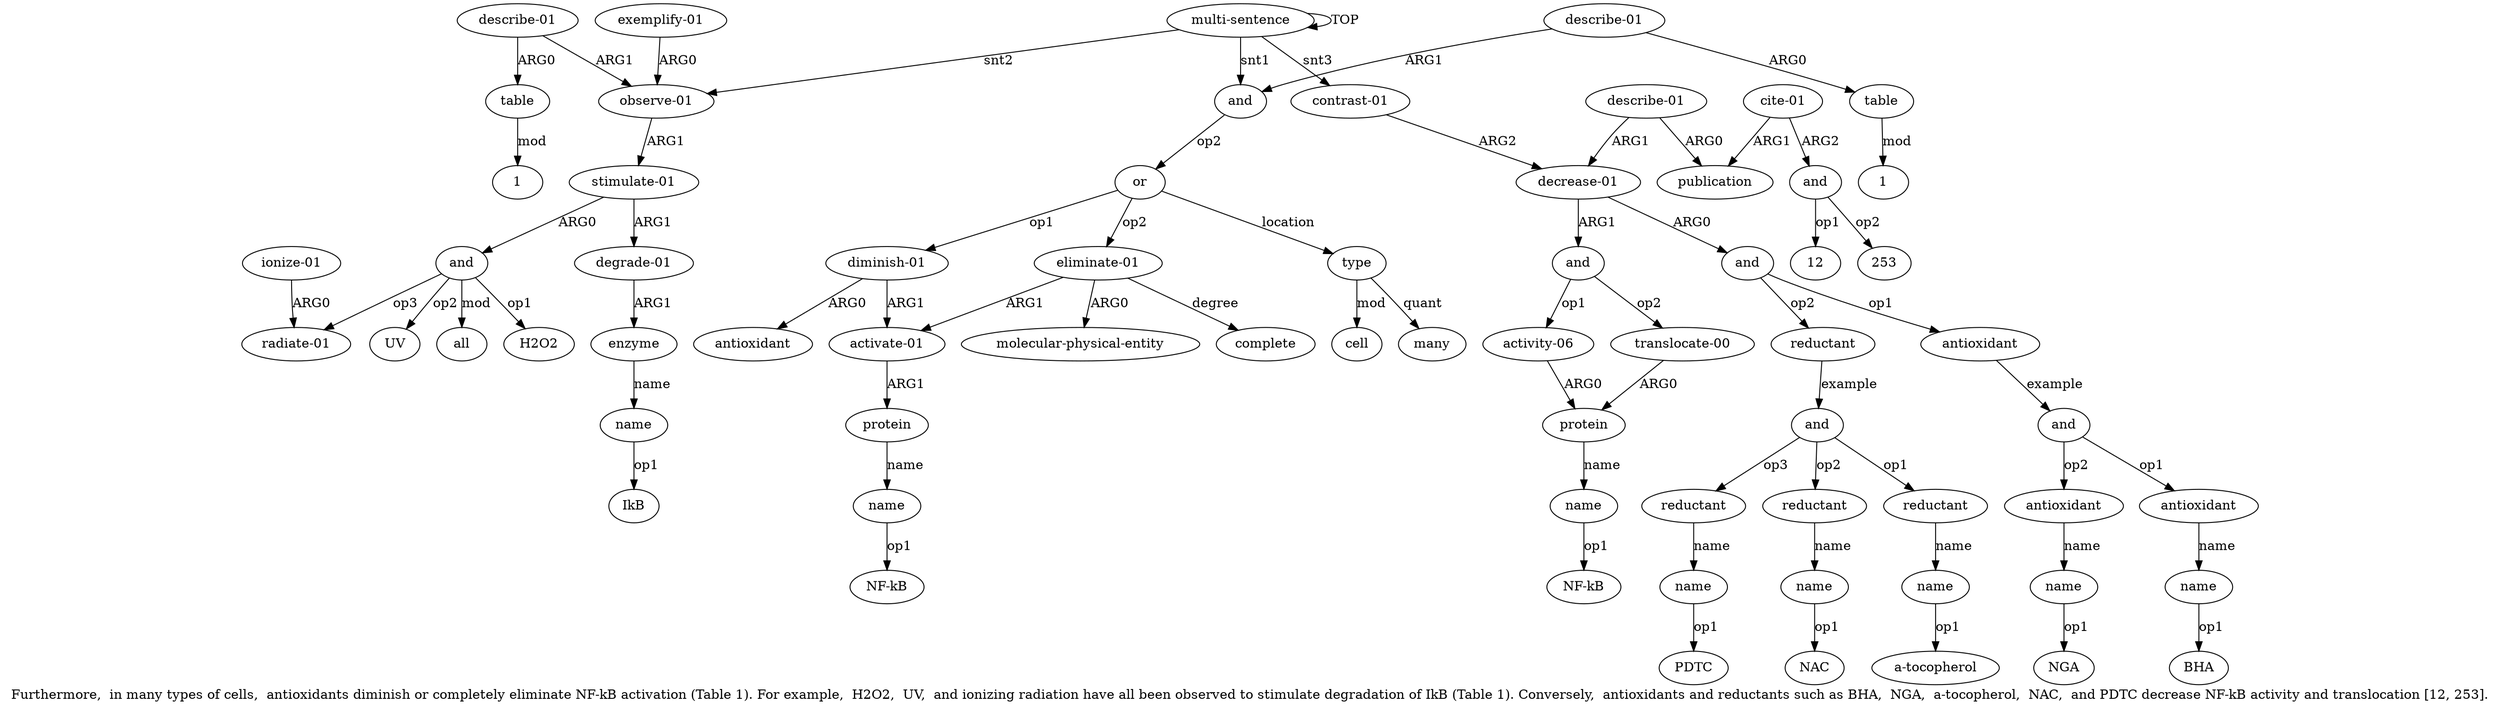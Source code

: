 digraph  {
	graph [label="Furthermore,  in many types of cells,  antioxidants diminish or completely eliminate NF-kB activation (Table 1). For example,  H2O2,  \
UV,  and ionizing radiation have all been observed to stimulate degradation of IkB (Table 1). Conversely,  antioxidants and reductants \
such as BHA,  NGA,  a-tocopherol,  NAC,  and PDTC decrease NF-kB activity and translocation [12, 253]."];
	node [label="\N"];
	a20	 [color=black,
		gold_ind=20,
		gold_label=UV,
		label=UV,
		test_ind=20,
		test_label=UV];
	a21	 [color=black,
		gold_ind=21,
		gold_label="radiate-01",
		label="radiate-01",
		test_ind=21,
		test_label="radiate-01"];
	a22	 [color=black,
		gold_ind=22,
		gold_label="ionize-01",
		label="ionize-01",
		test_ind=22,
		test_label="ionize-01"];
	a22 -> a21 [key=0,
	color=black,
	gold_label=ARG0,
	label=ARG0,
	test_label=ARG0];
a23 [color=black,
	gold_ind=23,
	gold_label=all,
	label=all,
	test_ind=23,
	test_label=all];
a24 [color=black,
	gold_ind=24,
	gold_label="degrade-01",
	label="degrade-01",
	test_ind=24,
	test_label="degrade-01"];
a25 [color=black,
	gold_ind=25,
	gold_label=enzyme,
	label=enzyme,
	test_ind=25,
	test_label=enzyme];
a24 -> a25 [key=0,
color=black,
gold_label=ARG1,
label=ARG1,
test_label=ARG1];
a26 [color=black,
gold_ind=26,
gold_label=name,
label=name,
test_ind=26,
test_label=name];
a25 -> a26 [key=0,
color=black,
gold_label=name,
label=name,
test_label=name];
"a26 IkB" [color=black,
gold_ind=-1,
gold_label=IkB,
label=IkB,
test_ind=-1,
test_label=IkB];
a26 -> "a26 IkB" [key=0,
color=black,
gold_label=op1,
label=op1,
test_label=op1];
a27 [color=black,
gold_ind=27,
gold_label="describe-01",
label="describe-01",
test_ind=27,
test_label="describe-01"];
a28 [color=black,
gold_ind=28,
gold_label=table,
label=table,
test_ind=28,
test_label=table];
a27 -> a28 [key=0,
color=black,
gold_label=ARG0,
label=ARG0,
test_label=ARG0];
a16 [color=black,
gold_ind=16,
gold_label="observe-01",
label="observe-01",
test_ind=16,
test_label="observe-01"];
a27 -> a16 [key=0,
color=black,
gold_label=ARG1,
label=ARG1,
test_label=ARG1];
"a28 1" [color=black,
gold_ind=-1,
gold_label=1,
label=1,
test_ind=-1,
test_label=1];
a28 -> "a28 1" [key=0,
color=black,
gold_label=mod,
label=mod,
test_label=mod];
a29 [color=black,
gold_ind=29,
gold_label="exemplify-01",
label="exemplify-01",
test_ind=29,
test_label="exemplify-01"];
a29 -> a16 [key=0,
color=black,
gold_label=ARG0,
label=ARG0,
test_label=ARG0];
a31 [color=black,
gold_ind=31,
gold_label="decrease-01",
label="decrease-01",
test_ind=31,
test_label="decrease-01"];
a32 [color=black,
gold_ind=32,
gold_label=and,
label=and,
test_ind=32,
test_label=and];
a31 -> a32 [key=0,
color=black,
gold_label=ARG0,
label=ARG0,
test_label=ARG0];
a47 [color=black,
gold_ind=47,
gold_label=and,
label=and,
test_ind=47,
test_label=and];
a31 -> a47 [key=0,
color=black,
gold_label=ARG1,
label=ARG1,
test_label=ARG1];
"a42 a-tocopherol" [color=black,
gold_ind=-1,
gold_label="a-tocopherol",
label="a-tocopherol",
test_ind=-1,
test_label="a-tocopherol"];
"a15 1" [color=black,
gold_ind=-1,
gold_label=1,
label=1,
test_ind=-1,
test_label=1];
a30 [color=black,
gold_ind=30,
gold_label="contrast-01",
label="contrast-01",
test_ind=30,
test_label="contrast-01"];
a30 -> a31 [key=0,
color=black,
gold_label=ARG2,
label=ARG2,
test_label=ARG2];
"a7 NF-kB" [color=black,
gold_ind=-1,
gold_label="NF-kB",
label="NF-kB",
test_ind=-1,
test_label="NF-kB"];
"a38 NGA" [color=black,
gold_ind=-1,
gold_label=NGA,
label=NGA,
test_ind=-1,
test_label=NGA];
a37 [color=black,
gold_ind=37,
gold_label=antioxidant,
label=antioxidant,
test_ind=37,
test_label=antioxidant];
a38 [color=black,
gold_ind=38,
gold_label=name,
label=name,
test_ind=38,
test_label=name];
a37 -> a38 [key=0,
color=black,
gold_label=name,
label=name,
test_label=name];
"a36 BHA" [color=black,
gold_ind=-1,
gold_label=BHA,
label=BHA,
test_ind=-1,
test_label=BHA];
a36 [color=black,
gold_ind=36,
gold_label=name,
label=name,
test_ind=36,
test_label=name];
a36 -> "a36 BHA" [key=0,
color=black,
gold_label=op1,
label=op1,
test_label=op1];
a33 [color=black,
gold_ind=33,
gold_label=antioxidant,
label=antioxidant,
test_ind=33,
test_label=antioxidant];
a34 [color=black,
gold_ind=34,
gold_label=and,
label=and,
test_ind=34,
test_label=and];
a33 -> a34 [key=0,
color=black,
gold_label=example,
label=example,
test_label=example];
a35 [color=black,
gold_ind=35,
gold_label=antioxidant,
label=antioxidant,
test_ind=35,
test_label=antioxidant];
a35 -> a36 [key=0,
color=black,
gold_label=name,
label=name,
test_label=name];
"a44 NAC" [color=black,
gold_ind=-1,
gold_label=NAC,
label=NAC,
test_ind=-1,
test_label=NAC];
"a46 PDTC" [color=black,
gold_ind=-1,
gold_label=PDTC,
label=PDTC,
test_ind=-1,
test_label=PDTC];
a34 -> a37 [key=0,
color=black,
gold_label=op2,
label=op2,
test_label=op2];
a34 -> a35 [key=0,
color=black,
gold_label=op1,
label=op1,
test_label=op1];
"a55 253" [color=black,
gold_ind=-1,
gold_label=253,
label=253,
test_ind=-1,
test_label=253];
a51 [color=black,
gold_ind=51,
gold_label="translocate-00",
label="translocate-00",
test_ind=51,
test_label="translocate-00"];
a49 [color=black,
gold_ind=49,
gold_label=protein,
label=protein,
test_ind=49,
test_label=protein];
a51 -> a49 [key=0,
color=black,
gold_label=ARG0,
label=ARG0,
test_label=ARG0];
a50 [color=black,
gold_ind=50,
gold_label=name,
label=name,
test_ind=50,
test_label=name];
"a50 NF-kB" [color=black,
gold_ind=-1,
gold_label="NF-kB",
label="NF-kB",
test_ind=-1,
test_label="NF-kB"];
a50 -> "a50 NF-kB" [key=0,
color=black,
gold_label=op1,
label=op1,
test_label=op1];
a53 [color=black,
gold_ind=53,
gold_label=publication,
label=publication,
test_ind=53,
test_label=publication];
a52 [color=black,
gold_ind=52,
gold_label="describe-01",
label="describe-01",
test_ind=52,
test_label="describe-01"];
a52 -> a31 [key=0,
color=black,
gold_label=ARG1,
label=ARG1,
test_label=ARG1];
a52 -> a53 [key=0,
color=black,
gold_label=ARG0,
label=ARG0,
test_label=ARG0];
a55 [color=black,
gold_ind=55,
gold_label=and,
label=and,
test_ind=55,
test_label=and];
a55 -> "a55 253" [key=0,
color=black,
gold_label=op2,
label=op2,
test_label=op2];
"a55 12" [color=black,
gold_ind=-1,
gold_label=12,
label=12,
test_ind=-1,
test_label=12];
a55 -> "a55 12" [key=0,
color=black,
gold_label=op1,
label=op1,
test_label=op1];
a54 [color=black,
gold_ind=54,
gold_label="cite-01",
label="cite-01",
test_ind=54,
test_label="cite-01"];
a54 -> a53 [key=0,
color=black,
gold_label=ARG1,
label=ARG1,
test_label=ARG1];
a54 -> a55 [key=0,
color=black,
gold_label=ARG2,
label=ARG2,
test_label=ARG2];
a32 -> a33 [key=0,
color=black,
gold_label=op1,
label=op1,
test_label=op1];
a39 [color=black,
gold_ind=39,
gold_label=reductant,
label=reductant,
test_ind=39,
test_label=reductant];
a32 -> a39 [key=0,
color=black,
gold_label=op2,
label=op2,
test_label=op2];
a15 [color=black,
gold_ind=15,
gold_label=table,
label=table,
test_ind=15,
test_label=table];
a15 -> "a15 1" [key=0,
color=black,
gold_label=mod,
label=mod,
test_label=mod];
a14 [color=black,
gold_ind=14,
gold_label="describe-01",
label="describe-01",
test_ind=14,
test_label="describe-01"];
a14 -> a15 [key=0,
color=black,
gold_label=ARG0,
label=ARG0,
test_label=ARG0];
a1 [color=black,
gold_ind=1,
gold_label=and,
label=and,
test_ind=1,
test_label=and];
a14 -> a1 [key=0,
color=black,
gold_label=ARG1,
label=ARG1,
test_label=ARG1];
a17 [color=black,
gold_ind=17,
gold_label="stimulate-01",
label="stimulate-01",
test_ind=17,
test_label="stimulate-01"];
a17 -> a24 [key=0,
color=black,
gold_label=ARG1,
label=ARG1,
test_label=ARG1];
a18 [color=black,
gold_ind=18,
gold_label=and,
label=and,
test_ind=18,
test_label=and];
a17 -> a18 [key=0,
color=black,
gold_label=ARG0,
label=ARG0,
test_label=ARG0];
a16 -> a17 [key=0,
color=black,
gold_label=ARG1,
label=ARG1,
test_label=ARG1];
a11 [color=black,
gold_ind=11,
gold_label=type,
label=type,
test_ind=11,
test_label=type];
a13 [color=black,
gold_ind=13,
gold_label=many,
label=many,
test_ind=13,
test_label=many];
a11 -> a13 [key=0,
color=black,
gold_label=quant,
label=quant,
test_label=quant];
a12 [color=black,
gold_ind=12,
gold_label=cell,
label=cell,
test_ind=12,
test_label=cell];
a11 -> a12 [key=0,
color=black,
gold_label=mod,
label=mod,
test_label=mod];
a10 [color=black,
gold_ind=10,
gold_label=complete,
label=complete,
test_ind=10,
test_label=complete];
a40 [color=black,
gold_ind=40,
gold_label=and,
label=and,
test_ind=40,
test_label=and];
a39 -> a40 [key=0,
color=black,
gold_label=example,
label=example,
test_label=example];
a38 -> "a38 NGA" [key=0,
color=black,
gold_label=op1,
label=op1,
test_label=op1];
a19 [color=black,
gold_ind=19,
gold_label=H2O2,
label=H2O2,
test_ind=19,
test_label=H2O2];
a18 -> a20 [key=0,
color=black,
gold_label=op2,
label=op2,
test_label=op2];
a18 -> a21 [key=0,
color=black,
gold_label=op3,
label=op3,
test_label=op3];
a18 -> a23 [key=0,
color=black,
gold_label=mod,
label=mod,
test_label=mod];
a18 -> a19 [key=0,
color=black,
gold_label=op1,
label=op1,
test_label=op1];
a2 [color=black,
gold_ind=2,
gold_label=or,
label=or,
test_ind=2,
test_label=or];
a1 -> a2 [key=0,
color=black,
gold_label=op2,
label=op2,
test_label=op2];
a0 [color=black,
gold_ind=0,
gold_label="multi-sentence",
label="multi-sentence",
test_ind=0,
test_label="multi-sentence"];
a0 -> a30 [key=0,
color=black,
gold_label=snt3,
label=snt3,
test_label=snt3];
a0 -> a16 [key=0,
color=black,
gold_label=snt2,
label=snt2,
test_label=snt2];
a0 -> a1 [key=0,
color=black,
gold_label=snt1,
label=snt1,
test_label=snt1];
a0 -> a0 [key=0,
color=black,
gold_label=TOP,
label=TOP,
test_label=TOP];
a3 [color=black,
gold_ind=3,
gold_label="diminish-01",
label="diminish-01",
test_ind=3,
test_label="diminish-01"];
a5 [color=black,
gold_ind=5,
gold_label="activate-01",
label="activate-01",
test_ind=5,
test_label="activate-01"];
a3 -> a5 [key=0,
color=black,
gold_label=ARG1,
label=ARG1,
test_label=ARG1];
a4 [color=black,
gold_ind=4,
gold_label=antioxidant,
label=antioxidant,
test_ind=4,
test_label=antioxidant];
a3 -> a4 [key=0,
color=black,
gold_label=ARG0,
label=ARG0,
test_label=ARG0];
a2 -> a11 [key=0,
color=black,
gold_label=location,
label=location,
test_label=location];
a2 -> a3 [key=0,
color=black,
gold_label=op1,
label=op1,
test_label=op1];
a8 [color=black,
gold_ind=8,
gold_label="eliminate-01",
label="eliminate-01",
test_ind=8,
test_label="eliminate-01"];
a2 -> a8 [key=0,
color=black,
gold_label=op2,
label=op2,
test_label=op2];
a6 [color=black,
gold_ind=6,
gold_label=protein,
label=protein,
test_ind=6,
test_label=protein];
a5 -> a6 [key=0,
color=black,
gold_label=ARG1,
label=ARG1,
test_label=ARG1];
a7 [color=black,
gold_ind=7,
gold_label=name,
label=name,
test_ind=7,
test_label=name];
a7 -> "a7 NF-kB" [key=0,
color=black,
gold_label=op1,
label=op1,
test_label=op1];
a6 -> a7 [key=0,
color=black,
gold_label=name,
label=name,
test_label=name];
a9 [color=black,
gold_ind=9,
gold_label="molecular-physical-entity",
label="molecular-physical-entity",
test_ind=9,
test_label="molecular-physical-entity"];
a8 -> a10 [key=0,
color=black,
gold_label=degree,
label=degree,
test_label=degree];
a8 -> a5 [key=0,
color=black,
gold_label=ARG1,
label=ARG1,
test_label=ARG1];
a8 -> a9 [key=0,
color=black,
gold_label=ARG0,
label=ARG0,
test_label=ARG0];
a46 [color=black,
gold_ind=46,
gold_label=name,
label=name,
test_ind=46,
test_label=name];
a46 -> "a46 PDTC" [key=0,
color=black,
gold_label=op1,
label=op1,
test_label=op1];
a47 -> a51 [key=0,
color=black,
gold_label=op2,
label=op2,
test_label=op2];
a48 [color=black,
gold_ind=48,
gold_label="activity-06",
label="activity-06",
test_ind=48,
test_label="activity-06"];
a47 -> a48 [key=0,
color=black,
gold_label=op1,
label=op1,
test_label=op1];
a44 [color=black,
gold_ind=44,
gold_label=name,
label=name,
test_ind=44,
test_label=name];
a44 -> "a44 NAC" [key=0,
color=black,
gold_label=op1,
label=op1,
test_label=op1];
a45 [color=black,
gold_ind=45,
gold_label=reductant,
label=reductant,
test_ind=45,
test_label=reductant];
a45 -> a46 [key=0,
color=black,
gold_label=name,
label=name,
test_label=name];
a42 [color=black,
gold_ind=42,
gold_label=name,
label=name,
test_ind=42,
test_label=name];
a42 -> "a42 a-tocopherol" [key=0,
color=black,
gold_label=op1,
label=op1,
test_label=op1];
a43 [color=black,
gold_ind=43,
gold_label=reductant,
label=reductant,
test_ind=43,
test_label=reductant];
a43 -> a44 [key=0,
color=black,
gold_label=name,
label=name,
test_label=name];
a40 -> a45 [key=0,
color=black,
gold_label=op3,
label=op3,
test_label=op3];
a40 -> a43 [key=0,
color=black,
gold_label=op2,
label=op2,
test_label=op2];
a41 [color=black,
gold_ind=41,
gold_label=reductant,
label=reductant,
test_ind=41,
test_label=reductant];
a40 -> a41 [key=0,
color=black,
gold_label=op1,
label=op1,
test_label=op1];
a41 -> a42 [key=0,
color=black,
gold_label=name,
label=name,
test_label=name];
a48 -> a49 [key=0,
color=black,
gold_label=ARG0,
label=ARG0,
test_label=ARG0];
a49 -> a50 [key=0,
color=black,
gold_label=name,
label=name,
test_label=name];
}
